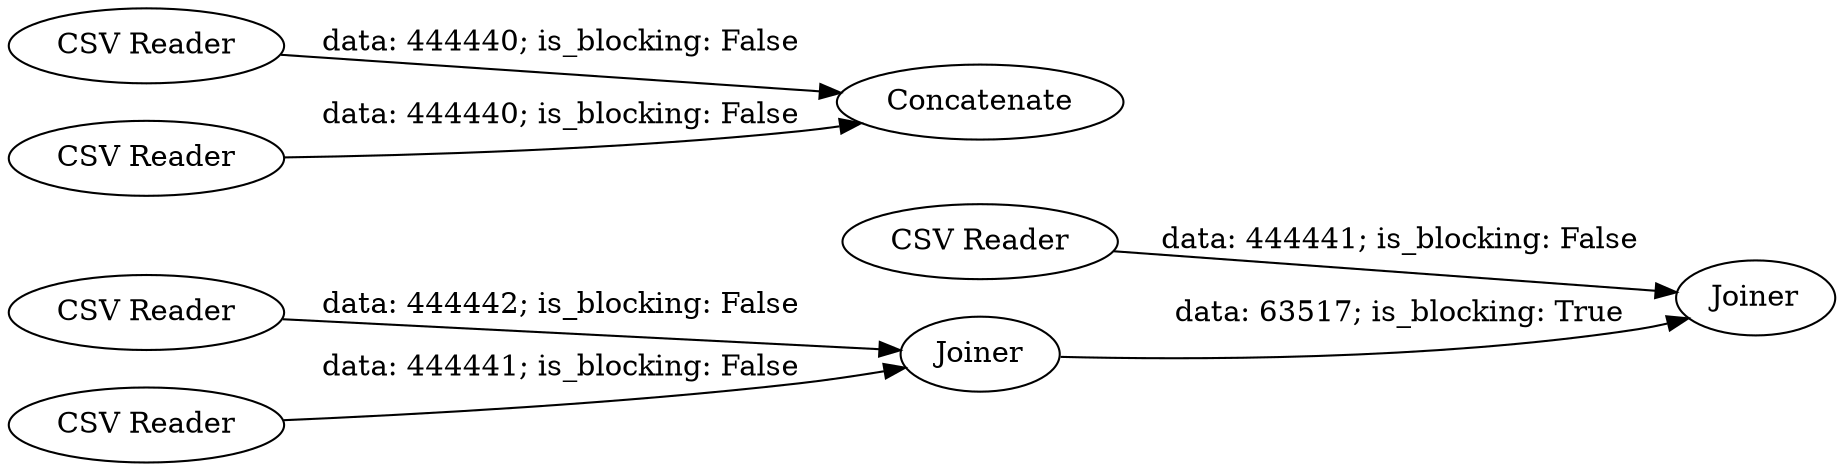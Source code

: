 digraph {
	"8115894649791299926_37" [label="CSV Reader"]
	"8115894649791299926_30" [label="CSV Reader"]
	"8115894649791299926_35" [label=Joiner]
	"8115894649791299926_34" [label=Joiner]
	"8115894649791299926_39" [label="CSV Reader"]
	"8115894649791299926_36" [label="CSV Reader"]
	"8115894649791299926_16" [label=Concatenate]
	"8115894649791299926_38" [label="CSV Reader"]
	"8115894649791299926_39" -> "8115894649791299926_16" [label="data: 444440; is_blocking: False"]
	"8115894649791299926_37" -> "8115894649791299926_35" [label="data: 444441; is_blocking: False"]
	"8115894649791299926_30" -> "8115894649791299926_34" [label="data: 444442; is_blocking: False"]
	"8115894649791299926_34" -> "8115894649791299926_35" [label="data: 63517; is_blocking: True"]
	"8115894649791299926_36" -> "8115894649791299926_34" [label="data: 444441; is_blocking: False"]
	"8115894649791299926_38" -> "8115894649791299926_16" [label="data: 444440; is_blocking: False"]
	rankdir=LR
}
